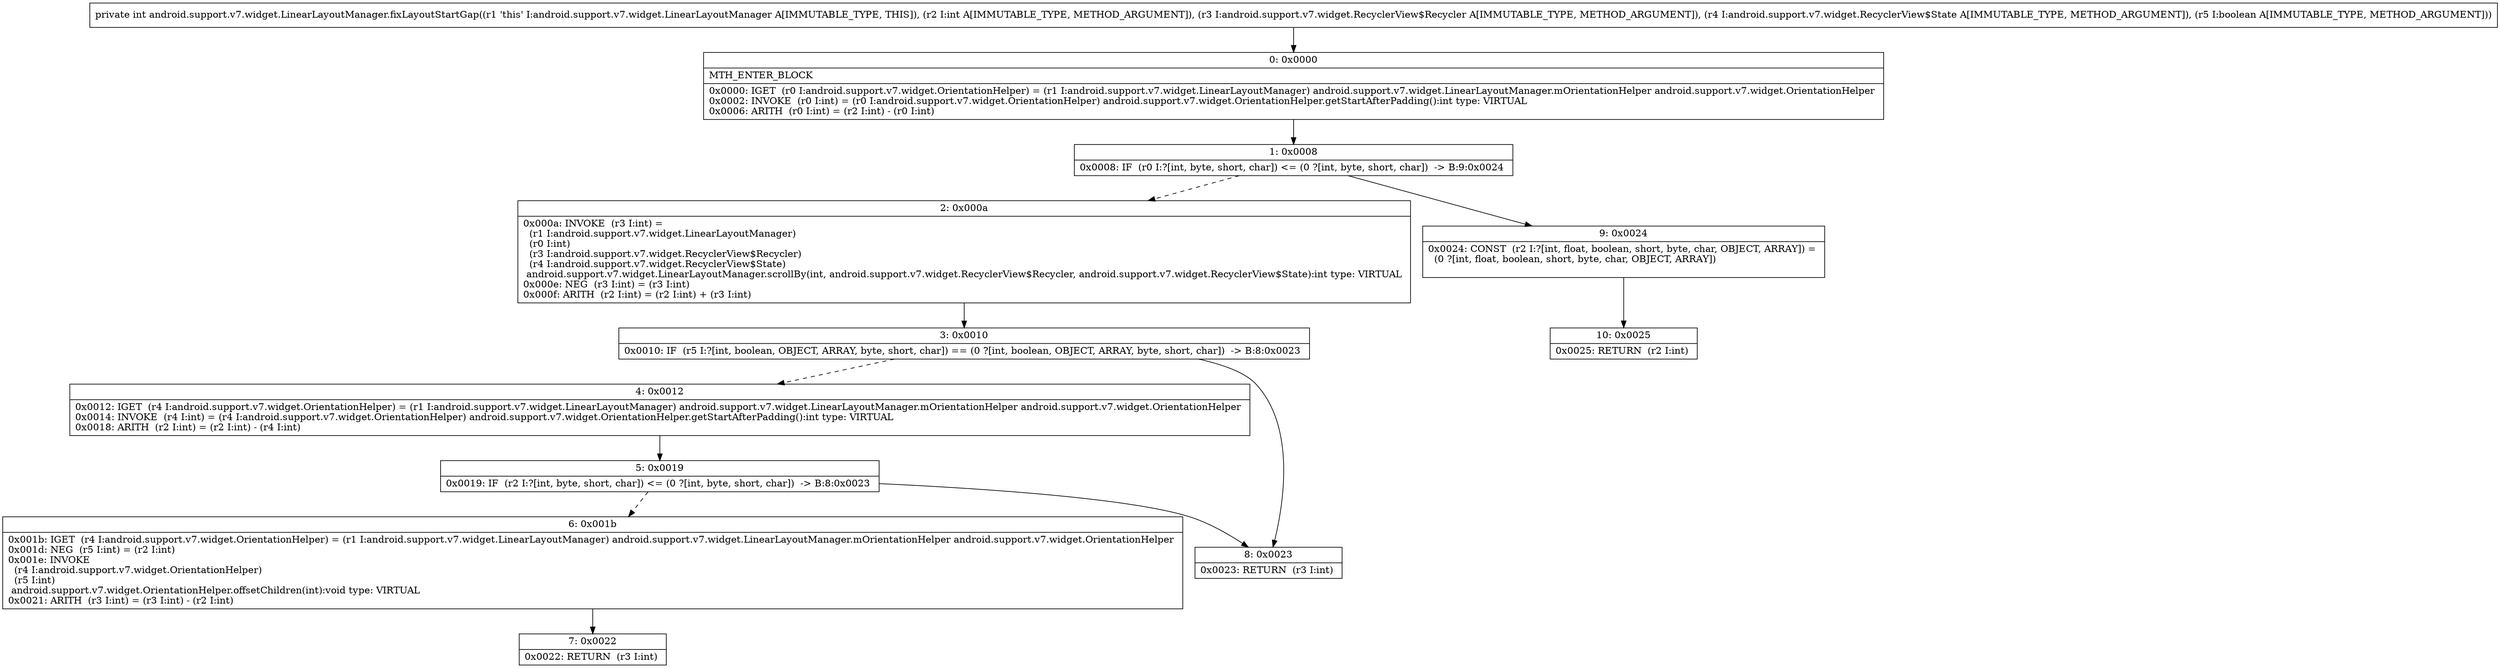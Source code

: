 digraph "CFG forandroid.support.v7.widget.LinearLayoutManager.fixLayoutStartGap(ILandroid\/support\/v7\/widget\/RecyclerView$Recycler;Landroid\/support\/v7\/widget\/RecyclerView$State;Z)I" {
Node_0 [shape=record,label="{0\:\ 0x0000|MTH_ENTER_BLOCK\l|0x0000: IGET  (r0 I:android.support.v7.widget.OrientationHelper) = (r1 I:android.support.v7.widget.LinearLayoutManager) android.support.v7.widget.LinearLayoutManager.mOrientationHelper android.support.v7.widget.OrientationHelper \l0x0002: INVOKE  (r0 I:int) = (r0 I:android.support.v7.widget.OrientationHelper) android.support.v7.widget.OrientationHelper.getStartAfterPadding():int type: VIRTUAL \l0x0006: ARITH  (r0 I:int) = (r2 I:int) \- (r0 I:int) \l}"];
Node_1 [shape=record,label="{1\:\ 0x0008|0x0008: IF  (r0 I:?[int, byte, short, char]) \<= (0 ?[int, byte, short, char])  \-\> B:9:0x0024 \l}"];
Node_2 [shape=record,label="{2\:\ 0x000a|0x000a: INVOKE  (r3 I:int) = \l  (r1 I:android.support.v7.widget.LinearLayoutManager)\l  (r0 I:int)\l  (r3 I:android.support.v7.widget.RecyclerView$Recycler)\l  (r4 I:android.support.v7.widget.RecyclerView$State)\l android.support.v7.widget.LinearLayoutManager.scrollBy(int, android.support.v7.widget.RecyclerView$Recycler, android.support.v7.widget.RecyclerView$State):int type: VIRTUAL \l0x000e: NEG  (r3 I:int) = (r3 I:int) \l0x000f: ARITH  (r2 I:int) = (r2 I:int) + (r3 I:int) \l}"];
Node_3 [shape=record,label="{3\:\ 0x0010|0x0010: IF  (r5 I:?[int, boolean, OBJECT, ARRAY, byte, short, char]) == (0 ?[int, boolean, OBJECT, ARRAY, byte, short, char])  \-\> B:8:0x0023 \l}"];
Node_4 [shape=record,label="{4\:\ 0x0012|0x0012: IGET  (r4 I:android.support.v7.widget.OrientationHelper) = (r1 I:android.support.v7.widget.LinearLayoutManager) android.support.v7.widget.LinearLayoutManager.mOrientationHelper android.support.v7.widget.OrientationHelper \l0x0014: INVOKE  (r4 I:int) = (r4 I:android.support.v7.widget.OrientationHelper) android.support.v7.widget.OrientationHelper.getStartAfterPadding():int type: VIRTUAL \l0x0018: ARITH  (r2 I:int) = (r2 I:int) \- (r4 I:int) \l}"];
Node_5 [shape=record,label="{5\:\ 0x0019|0x0019: IF  (r2 I:?[int, byte, short, char]) \<= (0 ?[int, byte, short, char])  \-\> B:8:0x0023 \l}"];
Node_6 [shape=record,label="{6\:\ 0x001b|0x001b: IGET  (r4 I:android.support.v7.widget.OrientationHelper) = (r1 I:android.support.v7.widget.LinearLayoutManager) android.support.v7.widget.LinearLayoutManager.mOrientationHelper android.support.v7.widget.OrientationHelper \l0x001d: NEG  (r5 I:int) = (r2 I:int) \l0x001e: INVOKE  \l  (r4 I:android.support.v7.widget.OrientationHelper)\l  (r5 I:int)\l android.support.v7.widget.OrientationHelper.offsetChildren(int):void type: VIRTUAL \l0x0021: ARITH  (r3 I:int) = (r3 I:int) \- (r2 I:int) \l}"];
Node_7 [shape=record,label="{7\:\ 0x0022|0x0022: RETURN  (r3 I:int) \l}"];
Node_8 [shape=record,label="{8\:\ 0x0023|0x0023: RETURN  (r3 I:int) \l}"];
Node_9 [shape=record,label="{9\:\ 0x0024|0x0024: CONST  (r2 I:?[int, float, boolean, short, byte, char, OBJECT, ARRAY]) = \l  (0 ?[int, float, boolean, short, byte, char, OBJECT, ARRAY])\l \l}"];
Node_10 [shape=record,label="{10\:\ 0x0025|0x0025: RETURN  (r2 I:int) \l}"];
MethodNode[shape=record,label="{private int android.support.v7.widget.LinearLayoutManager.fixLayoutStartGap((r1 'this' I:android.support.v7.widget.LinearLayoutManager A[IMMUTABLE_TYPE, THIS]), (r2 I:int A[IMMUTABLE_TYPE, METHOD_ARGUMENT]), (r3 I:android.support.v7.widget.RecyclerView$Recycler A[IMMUTABLE_TYPE, METHOD_ARGUMENT]), (r4 I:android.support.v7.widget.RecyclerView$State A[IMMUTABLE_TYPE, METHOD_ARGUMENT]), (r5 I:boolean A[IMMUTABLE_TYPE, METHOD_ARGUMENT])) }"];
MethodNode -> Node_0;
Node_0 -> Node_1;
Node_1 -> Node_2[style=dashed];
Node_1 -> Node_9;
Node_2 -> Node_3;
Node_3 -> Node_4[style=dashed];
Node_3 -> Node_8;
Node_4 -> Node_5;
Node_5 -> Node_6[style=dashed];
Node_5 -> Node_8;
Node_6 -> Node_7;
Node_9 -> Node_10;
}

